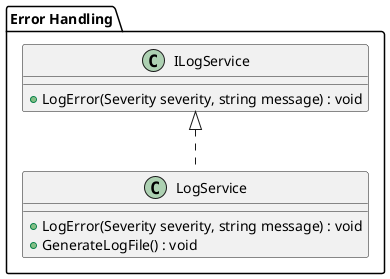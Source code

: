 @startuml

package "Error Handling" {
    class ILogService {
        + LogError(Severity severity, string message) : void
    }

    class LogService implements ILogService {
        + LogError(Severity severity, string message) : void
        + GenerateLogFile() : void
    }
}

@enduml
